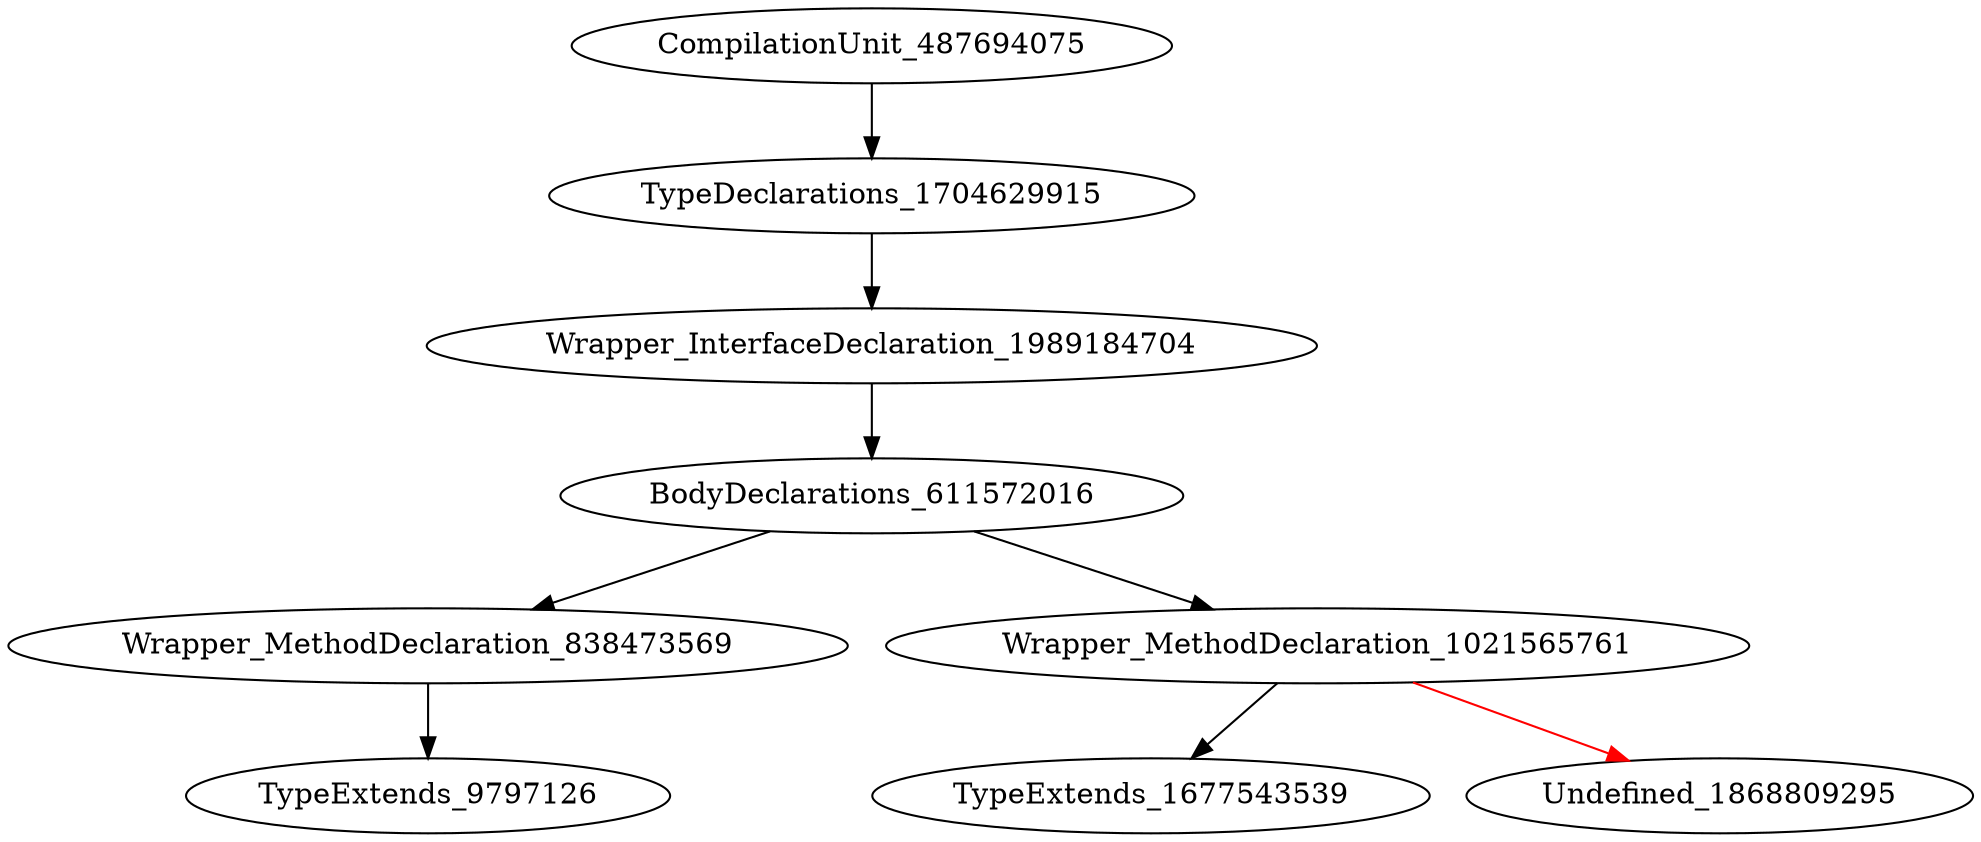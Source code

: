 digraph {
CompilationUnit_487694075 -> TypeDeclarations_1704629915
TypeDeclarations_1704629915 -> Wrapper_InterfaceDeclaration_1989184704
Wrapper_InterfaceDeclaration_1989184704 -> BodyDeclarations_611572016
BodyDeclarations_611572016 -> Wrapper_MethodDeclaration_838473569
BodyDeclarations_611572016 -> Wrapper_MethodDeclaration_1021565761
Wrapper_MethodDeclaration_838473569 -> TypeExtends_9797126
Wrapper_MethodDeclaration_1021565761 -> TypeExtends_1677543539
Wrapper_MethodDeclaration_1021565761 -> Undefined_1868809295 [color = red] 
}